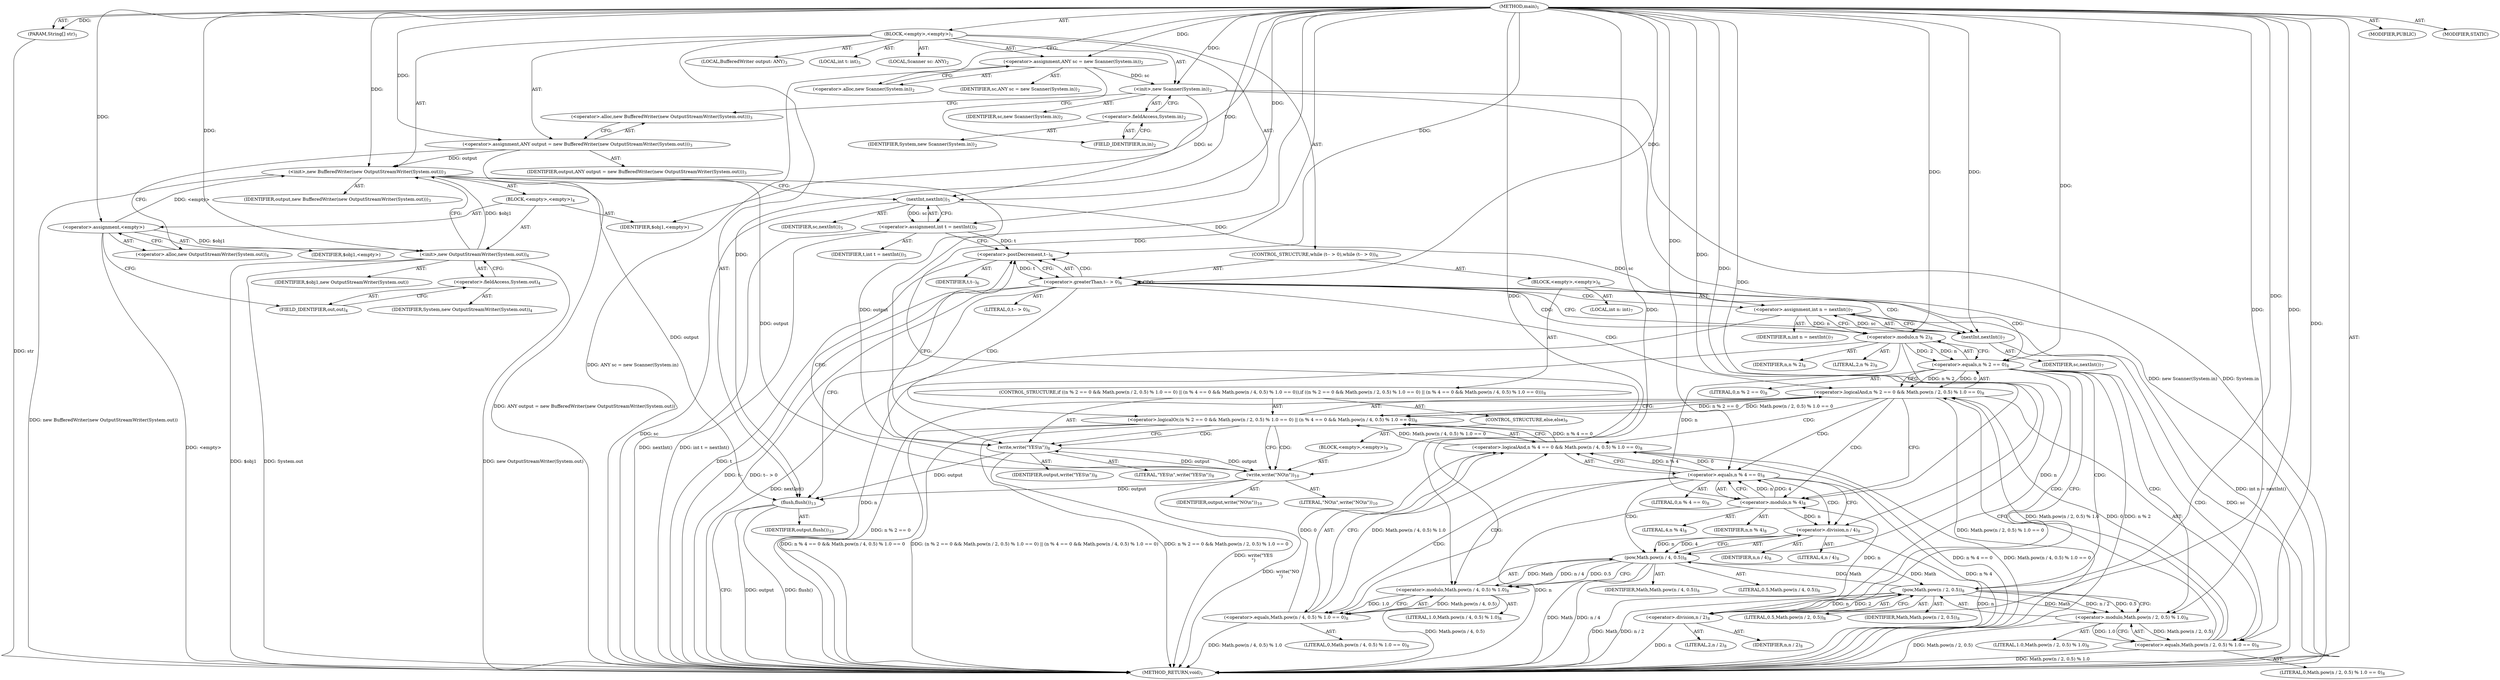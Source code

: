 digraph "main" {  
"21" [label = <(METHOD,main)<SUB>1</SUB>> ]
"22" [label = <(PARAM,String[] str)<SUB>1</SUB>> ]
"23" [label = <(BLOCK,&lt;empty&gt;,&lt;empty&gt;)<SUB>1</SUB>> ]
"4" [label = <(LOCAL,Scanner sc: ANY)<SUB>2</SUB>> ]
"24" [label = <(&lt;operator&gt;.assignment,ANY sc = new Scanner(System.in))<SUB>2</SUB>> ]
"25" [label = <(IDENTIFIER,sc,ANY sc = new Scanner(System.in))<SUB>2</SUB>> ]
"26" [label = <(&lt;operator&gt;.alloc,new Scanner(System.in))<SUB>2</SUB>> ]
"27" [label = <(&lt;init&gt;,new Scanner(System.in))<SUB>2</SUB>> ]
"3" [label = <(IDENTIFIER,sc,new Scanner(System.in))<SUB>2</SUB>> ]
"28" [label = <(&lt;operator&gt;.fieldAccess,System.in)<SUB>2</SUB>> ]
"29" [label = <(IDENTIFIER,System,new Scanner(System.in))<SUB>2</SUB>> ]
"30" [label = <(FIELD_IDENTIFIER,in,in)<SUB>2</SUB>> ]
"6" [label = <(LOCAL,BufferedWriter output: ANY)<SUB>3</SUB>> ]
"31" [label = <(&lt;operator&gt;.assignment,ANY output = new BufferedWriter(new OutputStreamWriter(System.out)))<SUB>3</SUB>> ]
"32" [label = <(IDENTIFIER,output,ANY output = new BufferedWriter(new OutputStreamWriter(System.out)))<SUB>3</SUB>> ]
"33" [label = <(&lt;operator&gt;.alloc,new BufferedWriter(new OutputStreamWriter(System.out)))<SUB>3</SUB>> ]
"34" [label = <(&lt;init&gt;,new BufferedWriter(new OutputStreamWriter(System.out)))<SUB>3</SUB>> ]
"5" [label = <(IDENTIFIER,output,new BufferedWriter(new OutputStreamWriter(System.out)))<SUB>3</SUB>> ]
"35" [label = <(BLOCK,&lt;empty&gt;,&lt;empty&gt;)<SUB>4</SUB>> ]
"36" [label = <(&lt;operator&gt;.assignment,&lt;empty&gt;)> ]
"37" [label = <(IDENTIFIER,$obj1,&lt;empty&gt;)> ]
"38" [label = <(&lt;operator&gt;.alloc,new OutputStreamWriter(System.out))<SUB>4</SUB>> ]
"39" [label = <(&lt;init&gt;,new OutputStreamWriter(System.out))<SUB>4</SUB>> ]
"40" [label = <(IDENTIFIER,$obj1,new OutputStreamWriter(System.out))> ]
"41" [label = <(&lt;operator&gt;.fieldAccess,System.out)<SUB>4</SUB>> ]
"42" [label = <(IDENTIFIER,System,new OutputStreamWriter(System.out))<SUB>4</SUB>> ]
"43" [label = <(FIELD_IDENTIFIER,out,out)<SUB>4</SUB>> ]
"44" [label = <(IDENTIFIER,$obj1,&lt;empty&gt;)> ]
"45" [label = <(LOCAL,int t: int)<SUB>5</SUB>> ]
"46" [label = <(&lt;operator&gt;.assignment,int t = nextInt())<SUB>5</SUB>> ]
"47" [label = <(IDENTIFIER,t,int t = nextInt())<SUB>5</SUB>> ]
"48" [label = <(nextInt,nextInt())<SUB>5</SUB>> ]
"49" [label = <(IDENTIFIER,sc,nextInt())<SUB>5</SUB>> ]
"50" [label = <(CONTROL_STRUCTURE,while (t-- &gt; 0),while (t-- &gt; 0))<SUB>6</SUB>> ]
"51" [label = <(&lt;operator&gt;.greaterThan,t-- &gt; 0)<SUB>6</SUB>> ]
"52" [label = <(&lt;operator&gt;.postDecrement,t--)<SUB>6</SUB>> ]
"53" [label = <(IDENTIFIER,t,t--)<SUB>6</SUB>> ]
"54" [label = <(LITERAL,0,t-- &gt; 0)<SUB>6</SUB>> ]
"55" [label = <(BLOCK,&lt;empty&gt;,&lt;empty&gt;)<SUB>6</SUB>> ]
"56" [label = <(LOCAL,int n: int)<SUB>7</SUB>> ]
"57" [label = <(&lt;operator&gt;.assignment,int n = nextInt())<SUB>7</SUB>> ]
"58" [label = <(IDENTIFIER,n,int n = nextInt())<SUB>7</SUB>> ]
"59" [label = <(nextInt,nextInt())<SUB>7</SUB>> ]
"60" [label = <(IDENTIFIER,sc,nextInt())<SUB>7</SUB>> ]
"61" [label = <(CONTROL_STRUCTURE,if ((n % 2 == 0 &amp;&amp; Math.pow(n / 2, 0.5) % 1.0 == 0) || (n % 4 == 0 &amp;&amp; Math.pow(n / 4, 0.5) % 1.0 == 0)),if ((n % 2 == 0 &amp;&amp; Math.pow(n / 2, 0.5) % 1.0 == 0) || (n % 4 == 0 &amp;&amp; Math.pow(n / 4, 0.5) % 1.0 == 0)))<SUB>8</SUB>> ]
"62" [label = <(&lt;operator&gt;.logicalOr,(n % 2 == 0 &amp;&amp; Math.pow(n / 2, 0.5) % 1.0 == 0) || (n % 4 == 0 &amp;&amp; Math.pow(n / 4, 0.5) % 1.0 == 0))<SUB>8</SUB>> ]
"63" [label = <(&lt;operator&gt;.logicalAnd,n % 2 == 0 &amp;&amp; Math.pow(n / 2, 0.5) % 1.0 == 0)<SUB>8</SUB>> ]
"64" [label = <(&lt;operator&gt;.equals,n % 2 == 0)<SUB>8</SUB>> ]
"65" [label = <(&lt;operator&gt;.modulo,n % 2)<SUB>8</SUB>> ]
"66" [label = <(IDENTIFIER,n,n % 2)<SUB>8</SUB>> ]
"67" [label = <(LITERAL,2,n % 2)<SUB>8</SUB>> ]
"68" [label = <(LITERAL,0,n % 2 == 0)<SUB>8</SUB>> ]
"69" [label = <(&lt;operator&gt;.equals,Math.pow(n / 2, 0.5) % 1.0 == 0)<SUB>8</SUB>> ]
"70" [label = <(&lt;operator&gt;.modulo,Math.pow(n / 2, 0.5) % 1.0)<SUB>8</SUB>> ]
"71" [label = <(pow,Math.pow(n / 2, 0.5))<SUB>8</SUB>> ]
"72" [label = <(IDENTIFIER,Math,Math.pow(n / 2, 0.5))<SUB>8</SUB>> ]
"73" [label = <(&lt;operator&gt;.division,n / 2)<SUB>8</SUB>> ]
"74" [label = <(IDENTIFIER,n,n / 2)<SUB>8</SUB>> ]
"75" [label = <(LITERAL,2,n / 2)<SUB>8</SUB>> ]
"76" [label = <(LITERAL,0.5,Math.pow(n / 2, 0.5))<SUB>8</SUB>> ]
"77" [label = <(LITERAL,1.0,Math.pow(n / 2, 0.5) % 1.0)<SUB>8</SUB>> ]
"78" [label = <(LITERAL,0,Math.pow(n / 2, 0.5) % 1.0 == 0)<SUB>8</SUB>> ]
"79" [label = <(&lt;operator&gt;.logicalAnd,n % 4 == 0 &amp;&amp; Math.pow(n / 4, 0.5) % 1.0 == 0)<SUB>8</SUB>> ]
"80" [label = <(&lt;operator&gt;.equals,n % 4 == 0)<SUB>8</SUB>> ]
"81" [label = <(&lt;operator&gt;.modulo,n % 4)<SUB>8</SUB>> ]
"82" [label = <(IDENTIFIER,n,n % 4)<SUB>8</SUB>> ]
"83" [label = <(LITERAL,4,n % 4)<SUB>8</SUB>> ]
"84" [label = <(LITERAL,0,n % 4 == 0)<SUB>8</SUB>> ]
"85" [label = <(&lt;operator&gt;.equals,Math.pow(n / 4, 0.5) % 1.0 == 0)<SUB>8</SUB>> ]
"86" [label = <(&lt;operator&gt;.modulo,Math.pow(n / 4, 0.5) % 1.0)<SUB>8</SUB>> ]
"87" [label = <(pow,Math.pow(n / 4, 0.5))<SUB>8</SUB>> ]
"88" [label = <(IDENTIFIER,Math,Math.pow(n / 4, 0.5))<SUB>8</SUB>> ]
"89" [label = <(&lt;operator&gt;.division,n / 4)<SUB>8</SUB>> ]
"90" [label = <(IDENTIFIER,n,n / 4)<SUB>8</SUB>> ]
"91" [label = <(LITERAL,4,n / 4)<SUB>8</SUB>> ]
"92" [label = <(LITERAL,0.5,Math.pow(n / 4, 0.5))<SUB>8</SUB>> ]
"93" [label = <(LITERAL,1.0,Math.pow(n / 4, 0.5) % 1.0)<SUB>8</SUB>> ]
"94" [label = <(LITERAL,0,Math.pow(n / 4, 0.5) % 1.0 == 0)<SUB>8</SUB>> ]
"95" [label = <(write,write(&quot;YES\n&quot;))<SUB>8</SUB>> ]
"96" [label = <(IDENTIFIER,output,write(&quot;YES\n&quot;))<SUB>8</SUB>> ]
"97" [label = <(LITERAL,&quot;YES\n&quot;,write(&quot;YES\n&quot;))<SUB>8</SUB>> ]
"98" [label = <(CONTROL_STRUCTURE,else,else)<SUB>9</SUB>> ]
"99" [label = <(BLOCK,&lt;empty&gt;,&lt;empty&gt;)<SUB>9</SUB>> ]
"100" [label = <(write,write(&quot;NO\n&quot;))<SUB>10</SUB>> ]
"101" [label = <(IDENTIFIER,output,write(&quot;NO\n&quot;))<SUB>10</SUB>> ]
"102" [label = <(LITERAL,&quot;NO\n&quot;,write(&quot;NO\n&quot;))<SUB>10</SUB>> ]
"103" [label = <(flush,flush())<SUB>13</SUB>> ]
"104" [label = <(IDENTIFIER,output,flush())<SUB>13</SUB>> ]
"105" [label = <(MODIFIER,PUBLIC)> ]
"106" [label = <(MODIFIER,STATIC)> ]
"107" [label = <(METHOD_RETURN,void)<SUB>1</SUB>> ]
  "21" -> "22"  [ label = "AST: "] 
  "21" -> "23"  [ label = "AST: "] 
  "21" -> "105"  [ label = "AST: "] 
  "21" -> "106"  [ label = "AST: "] 
  "21" -> "107"  [ label = "AST: "] 
  "23" -> "4"  [ label = "AST: "] 
  "23" -> "24"  [ label = "AST: "] 
  "23" -> "27"  [ label = "AST: "] 
  "23" -> "6"  [ label = "AST: "] 
  "23" -> "31"  [ label = "AST: "] 
  "23" -> "34"  [ label = "AST: "] 
  "23" -> "45"  [ label = "AST: "] 
  "23" -> "46"  [ label = "AST: "] 
  "23" -> "50"  [ label = "AST: "] 
  "23" -> "103"  [ label = "AST: "] 
  "24" -> "25"  [ label = "AST: "] 
  "24" -> "26"  [ label = "AST: "] 
  "27" -> "3"  [ label = "AST: "] 
  "27" -> "28"  [ label = "AST: "] 
  "28" -> "29"  [ label = "AST: "] 
  "28" -> "30"  [ label = "AST: "] 
  "31" -> "32"  [ label = "AST: "] 
  "31" -> "33"  [ label = "AST: "] 
  "34" -> "5"  [ label = "AST: "] 
  "34" -> "35"  [ label = "AST: "] 
  "35" -> "36"  [ label = "AST: "] 
  "35" -> "39"  [ label = "AST: "] 
  "35" -> "44"  [ label = "AST: "] 
  "36" -> "37"  [ label = "AST: "] 
  "36" -> "38"  [ label = "AST: "] 
  "39" -> "40"  [ label = "AST: "] 
  "39" -> "41"  [ label = "AST: "] 
  "41" -> "42"  [ label = "AST: "] 
  "41" -> "43"  [ label = "AST: "] 
  "46" -> "47"  [ label = "AST: "] 
  "46" -> "48"  [ label = "AST: "] 
  "48" -> "49"  [ label = "AST: "] 
  "50" -> "51"  [ label = "AST: "] 
  "50" -> "55"  [ label = "AST: "] 
  "51" -> "52"  [ label = "AST: "] 
  "51" -> "54"  [ label = "AST: "] 
  "52" -> "53"  [ label = "AST: "] 
  "55" -> "56"  [ label = "AST: "] 
  "55" -> "57"  [ label = "AST: "] 
  "55" -> "61"  [ label = "AST: "] 
  "57" -> "58"  [ label = "AST: "] 
  "57" -> "59"  [ label = "AST: "] 
  "59" -> "60"  [ label = "AST: "] 
  "61" -> "62"  [ label = "AST: "] 
  "61" -> "95"  [ label = "AST: "] 
  "61" -> "98"  [ label = "AST: "] 
  "62" -> "63"  [ label = "AST: "] 
  "62" -> "79"  [ label = "AST: "] 
  "63" -> "64"  [ label = "AST: "] 
  "63" -> "69"  [ label = "AST: "] 
  "64" -> "65"  [ label = "AST: "] 
  "64" -> "68"  [ label = "AST: "] 
  "65" -> "66"  [ label = "AST: "] 
  "65" -> "67"  [ label = "AST: "] 
  "69" -> "70"  [ label = "AST: "] 
  "69" -> "78"  [ label = "AST: "] 
  "70" -> "71"  [ label = "AST: "] 
  "70" -> "77"  [ label = "AST: "] 
  "71" -> "72"  [ label = "AST: "] 
  "71" -> "73"  [ label = "AST: "] 
  "71" -> "76"  [ label = "AST: "] 
  "73" -> "74"  [ label = "AST: "] 
  "73" -> "75"  [ label = "AST: "] 
  "79" -> "80"  [ label = "AST: "] 
  "79" -> "85"  [ label = "AST: "] 
  "80" -> "81"  [ label = "AST: "] 
  "80" -> "84"  [ label = "AST: "] 
  "81" -> "82"  [ label = "AST: "] 
  "81" -> "83"  [ label = "AST: "] 
  "85" -> "86"  [ label = "AST: "] 
  "85" -> "94"  [ label = "AST: "] 
  "86" -> "87"  [ label = "AST: "] 
  "86" -> "93"  [ label = "AST: "] 
  "87" -> "88"  [ label = "AST: "] 
  "87" -> "89"  [ label = "AST: "] 
  "87" -> "92"  [ label = "AST: "] 
  "89" -> "90"  [ label = "AST: "] 
  "89" -> "91"  [ label = "AST: "] 
  "95" -> "96"  [ label = "AST: "] 
  "95" -> "97"  [ label = "AST: "] 
  "98" -> "99"  [ label = "AST: "] 
  "99" -> "100"  [ label = "AST: "] 
  "100" -> "101"  [ label = "AST: "] 
  "100" -> "102"  [ label = "AST: "] 
  "103" -> "104"  [ label = "AST: "] 
  "24" -> "30"  [ label = "CFG: "] 
  "27" -> "33"  [ label = "CFG: "] 
  "31" -> "38"  [ label = "CFG: "] 
  "34" -> "48"  [ label = "CFG: "] 
  "46" -> "52"  [ label = "CFG: "] 
  "103" -> "107"  [ label = "CFG: "] 
  "26" -> "24"  [ label = "CFG: "] 
  "28" -> "27"  [ label = "CFG: "] 
  "33" -> "31"  [ label = "CFG: "] 
  "48" -> "46"  [ label = "CFG: "] 
  "51" -> "59"  [ label = "CFG: "] 
  "51" -> "103"  [ label = "CFG: "] 
  "30" -> "28"  [ label = "CFG: "] 
  "36" -> "43"  [ label = "CFG: "] 
  "39" -> "34"  [ label = "CFG: "] 
  "52" -> "51"  [ label = "CFG: "] 
  "57" -> "65"  [ label = "CFG: "] 
  "38" -> "36"  [ label = "CFG: "] 
  "41" -> "39"  [ label = "CFG: "] 
  "59" -> "57"  [ label = "CFG: "] 
  "62" -> "95"  [ label = "CFG: "] 
  "62" -> "100"  [ label = "CFG: "] 
  "95" -> "52"  [ label = "CFG: "] 
  "43" -> "41"  [ label = "CFG: "] 
  "63" -> "62"  [ label = "CFG: "] 
  "63" -> "81"  [ label = "CFG: "] 
  "79" -> "62"  [ label = "CFG: "] 
  "64" -> "63"  [ label = "CFG: "] 
  "64" -> "73"  [ label = "CFG: "] 
  "69" -> "63"  [ label = "CFG: "] 
  "80" -> "79"  [ label = "CFG: "] 
  "80" -> "89"  [ label = "CFG: "] 
  "85" -> "79"  [ label = "CFG: "] 
  "100" -> "52"  [ label = "CFG: "] 
  "65" -> "64"  [ label = "CFG: "] 
  "70" -> "69"  [ label = "CFG: "] 
  "81" -> "80"  [ label = "CFG: "] 
  "86" -> "85"  [ label = "CFG: "] 
  "71" -> "70"  [ label = "CFG: "] 
  "87" -> "86"  [ label = "CFG: "] 
  "73" -> "71"  [ label = "CFG: "] 
  "89" -> "87"  [ label = "CFG: "] 
  "21" -> "26"  [ label = "CFG: "] 
  "22" -> "107"  [ label = "DDG: str"] 
  "24" -> "107"  [ label = "DDG: ANY sc = new Scanner(System.in)"] 
  "27" -> "107"  [ label = "DDG: System.in"] 
  "27" -> "107"  [ label = "DDG: new Scanner(System.in)"] 
  "31" -> "107"  [ label = "DDG: ANY output = new BufferedWriter(new OutputStreamWriter(System.out))"] 
  "36" -> "107"  [ label = "DDG: &lt;empty&gt;"] 
  "39" -> "107"  [ label = "DDG: $obj1"] 
  "39" -> "107"  [ label = "DDG: System.out"] 
  "39" -> "107"  [ label = "DDG: new OutputStreamWriter(System.out)"] 
  "34" -> "107"  [ label = "DDG: new BufferedWriter(new OutputStreamWriter(System.out))"] 
  "48" -> "107"  [ label = "DDG: sc"] 
  "46" -> "107"  [ label = "DDG: nextInt()"] 
  "46" -> "107"  [ label = "DDG: int t = nextInt()"] 
  "52" -> "107"  [ label = "DDG: t"] 
  "51" -> "107"  [ label = "DDG: t--"] 
  "51" -> "107"  [ label = "DDG: t-- &gt; 0"] 
  "103" -> "107"  [ label = "DDG: output"] 
  "103" -> "107"  [ label = "DDG: flush()"] 
  "59" -> "107"  [ label = "DDG: sc"] 
  "57" -> "107"  [ label = "DDG: nextInt()"] 
  "57" -> "107"  [ label = "DDG: int n = nextInt()"] 
  "65" -> "107"  [ label = "DDG: n"] 
  "64" -> "107"  [ label = "DDG: n % 2"] 
  "63" -> "107"  [ label = "DDG: n % 2 == 0"] 
  "71" -> "107"  [ label = "DDG: Math"] 
  "73" -> "107"  [ label = "DDG: n"] 
  "71" -> "107"  [ label = "DDG: n / 2"] 
  "70" -> "107"  [ label = "DDG: Math.pow(n / 2, 0.5)"] 
  "69" -> "107"  [ label = "DDG: Math.pow(n / 2, 0.5) % 1.0"] 
  "63" -> "107"  [ label = "DDG: Math.pow(n / 2, 0.5) % 1.0 == 0"] 
  "62" -> "107"  [ label = "DDG: n % 2 == 0 &amp;&amp; Math.pow(n / 2, 0.5) % 1.0 == 0"] 
  "81" -> "107"  [ label = "DDG: n"] 
  "80" -> "107"  [ label = "DDG: n % 4"] 
  "79" -> "107"  [ label = "DDG: n % 4 == 0"] 
  "87" -> "107"  [ label = "DDG: Math"] 
  "89" -> "107"  [ label = "DDG: n"] 
  "87" -> "107"  [ label = "DDG: n / 4"] 
  "86" -> "107"  [ label = "DDG: Math.pow(n / 4, 0.5)"] 
  "85" -> "107"  [ label = "DDG: Math.pow(n / 4, 0.5) % 1.0"] 
  "79" -> "107"  [ label = "DDG: Math.pow(n / 4, 0.5) % 1.0 == 0"] 
  "62" -> "107"  [ label = "DDG: n % 4 == 0 &amp;&amp; Math.pow(n / 4, 0.5) % 1.0 == 0"] 
  "62" -> "107"  [ label = "DDG: (n % 2 == 0 &amp;&amp; Math.pow(n / 2, 0.5) % 1.0 == 0) || (n % 4 == 0 &amp;&amp; Math.pow(n / 4, 0.5) % 1.0 == 0)"] 
  "100" -> "107"  [ label = "DDG: write(&quot;NO\n&quot;)"] 
  "95" -> "107"  [ label = "DDG: write(&quot;YES\n&quot;)"] 
  "21" -> "22"  [ label = "DDG: "] 
  "21" -> "24"  [ label = "DDG: "] 
  "21" -> "31"  [ label = "DDG: "] 
  "48" -> "46"  [ label = "DDG: sc"] 
  "24" -> "27"  [ label = "DDG: sc"] 
  "21" -> "27"  [ label = "DDG: "] 
  "31" -> "34"  [ label = "DDG: output"] 
  "21" -> "34"  [ label = "DDG: "] 
  "36" -> "34"  [ label = "DDG: &lt;empty&gt;"] 
  "39" -> "34"  [ label = "DDG: $obj1"] 
  "34" -> "103"  [ label = "DDG: output"] 
  "100" -> "103"  [ label = "DDG: output"] 
  "95" -> "103"  [ label = "DDG: output"] 
  "21" -> "103"  [ label = "DDG: "] 
  "21" -> "36"  [ label = "DDG: "] 
  "21" -> "44"  [ label = "DDG: "] 
  "27" -> "48"  [ label = "DDG: sc"] 
  "21" -> "48"  [ label = "DDG: "] 
  "52" -> "51"  [ label = "DDG: t"] 
  "21" -> "51"  [ label = "DDG: "] 
  "59" -> "57"  [ label = "DDG: sc"] 
  "36" -> "39"  [ label = "DDG: $obj1"] 
  "21" -> "39"  [ label = "DDG: "] 
  "46" -> "52"  [ label = "DDG: t"] 
  "21" -> "52"  [ label = "DDG: "] 
  "48" -> "59"  [ label = "DDG: sc"] 
  "21" -> "59"  [ label = "DDG: "] 
  "63" -> "62"  [ label = "DDG: n % 2 == 0"] 
  "63" -> "62"  [ label = "DDG: Math.pow(n / 2, 0.5) % 1.0 == 0"] 
  "79" -> "62"  [ label = "DDG: n % 4 == 0"] 
  "79" -> "62"  [ label = "DDG: Math.pow(n / 4, 0.5) % 1.0 == 0"] 
  "34" -> "95"  [ label = "DDG: output"] 
  "100" -> "95"  [ label = "DDG: output"] 
  "21" -> "95"  [ label = "DDG: "] 
  "64" -> "63"  [ label = "DDG: n % 2"] 
  "64" -> "63"  [ label = "DDG: 0"] 
  "69" -> "63"  [ label = "DDG: Math.pow(n / 2, 0.5) % 1.0"] 
  "69" -> "63"  [ label = "DDG: 0"] 
  "80" -> "79"  [ label = "DDG: n % 4"] 
  "80" -> "79"  [ label = "DDG: 0"] 
  "85" -> "79"  [ label = "DDG: Math.pow(n / 4, 0.5) % 1.0"] 
  "85" -> "79"  [ label = "DDG: 0"] 
  "65" -> "64"  [ label = "DDG: n"] 
  "65" -> "64"  [ label = "DDG: 2"] 
  "21" -> "64"  [ label = "DDG: "] 
  "70" -> "69"  [ label = "DDG: Math.pow(n / 2, 0.5)"] 
  "70" -> "69"  [ label = "DDG: 1.0"] 
  "21" -> "69"  [ label = "DDG: "] 
  "81" -> "80"  [ label = "DDG: n"] 
  "81" -> "80"  [ label = "DDG: 4"] 
  "21" -> "80"  [ label = "DDG: "] 
  "86" -> "85"  [ label = "DDG: Math.pow(n / 4, 0.5)"] 
  "86" -> "85"  [ label = "DDG: 1.0"] 
  "21" -> "85"  [ label = "DDG: "] 
  "34" -> "100"  [ label = "DDG: output"] 
  "95" -> "100"  [ label = "DDG: output"] 
  "21" -> "100"  [ label = "DDG: "] 
  "57" -> "65"  [ label = "DDG: n"] 
  "21" -> "65"  [ label = "DDG: "] 
  "71" -> "70"  [ label = "DDG: Math"] 
  "71" -> "70"  [ label = "DDG: n / 2"] 
  "71" -> "70"  [ label = "DDG: 0.5"] 
  "21" -> "70"  [ label = "DDG: "] 
  "65" -> "81"  [ label = "DDG: n"] 
  "73" -> "81"  [ label = "DDG: n"] 
  "21" -> "81"  [ label = "DDG: "] 
  "87" -> "86"  [ label = "DDG: Math"] 
  "87" -> "86"  [ label = "DDG: n / 4"] 
  "87" -> "86"  [ label = "DDG: 0.5"] 
  "21" -> "86"  [ label = "DDG: "] 
  "87" -> "71"  [ label = "DDG: Math"] 
  "21" -> "71"  [ label = "DDG: "] 
  "73" -> "71"  [ label = "DDG: n"] 
  "73" -> "71"  [ label = "DDG: 2"] 
  "71" -> "87"  [ label = "DDG: Math"] 
  "21" -> "87"  [ label = "DDG: "] 
  "89" -> "87"  [ label = "DDG: n"] 
  "89" -> "87"  [ label = "DDG: 4"] 
  "65" -> "73"  [ label = "DDG: n"] 
  "21" -> "73"  [ label = "DDG: "] 
  "81" -> "89"  [ label = "DDG: n"] 
  "21" -> "89"  [ label = "DDG: "] 
  "51" -> "64"  [ label = "CDG: "] 
  "51" -> "51"  [ label = "CDG: "] 
  "51" -> "57"  [ label = "CDG: "] 
  "51" -> "52"  [ label = "CDG: "] 
  "51" -> "63"  [ label = "CDG: "] 
  "51" -> "65"  [ label = "CDG: "] 
  "51" -> "59"  [ label = "CDG: "] 
  "51" -> "62"  [ label = "CDG: "] 
  "62" -> "100"  [ label = "CDG: "] 
  "62" -> "95"  [ label = "CDG: "] 
  "63" -> "80"  [ label = "CDG: "] 
  "63" -> "81"  [ label = "CDG: "] 
  "63" -> "79"  [ label = "CDG: "] 
  "64" -> "73"  [ label = "CDG: "] 
  "64" -> "71"  [ label = "CDG: "] 
  "64" -> "69"  [ label = "CDG: "] 
  "64" -> "70"  [ label = "CDG: "] 
  "80" -> "89"  [ label = "CDG: "] 
  "80" -> "85"  [ label = "CDG: "] 
  "80" -> "87"  [ label = "CDG: "] 
  "80" -> "86"  [ label = "CDG: "] 
}
